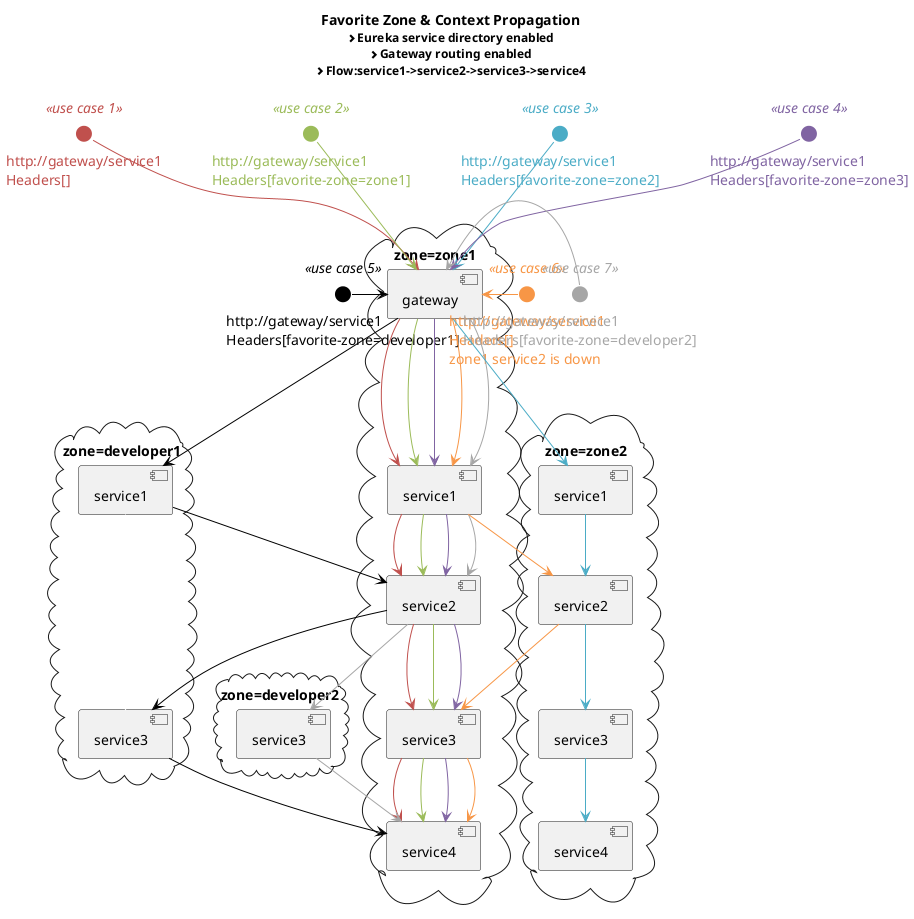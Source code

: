 @startuml
title **Favorite Zone & Context Propagation**\n<size:12><&chevron-right>Eureka service directory enabled\n<size:12><&chevron-right>Gateway routing enabled\n<size:12><&chevron-right>Flow:service1->service2->service3->service4
skinparam interface {
  backgroundColor<<use case 1>> #C0504D
  fontColor<<use case 1>> #C0504D
  borderColor<<use case 1>> #C0504D
  backgroundColor<<use case 2>> #9BBB59
  fontColor<<use case 2>> #9BBB59
  borderColor<<use case 2>> #9BBB59
  backgroundColor<<use case 3>> #4BACC6
  fontColor<<use case 3>> #4BACC6
  borderColor<<use case 3>> #4BACC6
  backgroundColor<<use case 4>> #8064A2
  fontColor<<use case 4>> #8064A2
  borderColor<<use case 4>> #8064A2
  backgroundColor<<use case 5>> Black
  fontColor<<use case 5>> Black
  borderColor<<use case 5>> Black
  backgroundColor<<use case 6>> #F79646
  fontColor<<use case 6>> #F79646
  borderColor<<use case 6>> #F79646
  backgroundColor<<use case 7>> #A6A6A6
  fontColor<<use case 7>> #A6A6A6
  borderColor<<use case 7>> #A6A6A6
}
skinparam component {
  ArrowColor<<use case 1>> #C0504D
  ArrowFontColor<<use case 1>> #C0504D
  ArrowColor<<use case 2>> #9BBB59
  ArrowFontColor<<use case 2>> #9BBB59
  ArrowColor<<use case 3>> #4BACC6
  ArrowFontColor<<use case 3>> #4BACC6
  ArrowColor<<use case 4>> #8064A2
  ArrowFontColor<<use case 4>> #8064A2
  ArrowColor<<use case 5>> Black
  ArrowFontColor<<use case 5>> Black
  ArrowColor<<use case 6>> #F79646
  ArrowFontColor<<use case 6>> #F79646
  ArrowColor<<use case 7>> #A6A6A6
  ArrowFontColor<<use case 7>> #A6A6A6
  ArrowColor<<use case 99>> White
  ArrowFontColor<<use case 99>> White
}

cloud "zone=zone1"{
  [service1] as service11
  [service2] as service21
  [service3] as service31
  [service4] as service41
  [gateway]
}

cloud "zone=zone2"{
  [service1] as service12
  [service2] as service22
  [service3] as service32
  [service4] as service42
}

cloud "zone=developer1"{
  [service1] as developer1Service1
  [service3] as developer1Service3
}

cloud "zone=developer2"{
  [service3] as developer2Service3
}

() "http://gateway/service1\nHeaders[]" as request1 <<use case 1>>
request1 -down-> gateway <<use case 1>>
gateway -down-> service11 <<use case 1>>
service11 -down-> service21 <<use case 1>>
service21 -down-> service31 <<use case 1>>
service31 -down-> service41 <<use case 1>>

() "http://gateway/service1\nHeaders[favorite-zone=zone1]" as request2 <<use case 2>>
request2 -down-> gateway <<use case 2>>
gateway -down-> service11 <<use case 2>>
service11 -down-> service21 <<use case 2>>
service21 -down-> service31 <<use case 2>>
service31 -down-> service41 <<use case 2>>

() "http://gateway/service1\nHeaders[favorite-zone=zone2]" as request3 <<use case 3>>
request3 -down-> gateway <<use case 3>>
gateway -down-> service12 <<use case 3>>
service12 -down-> service22 <<use case 3>>
service22 -down-> service32 <<use case 3>>
service32 -down-> service42 <<use case 3>>

() "http://gateway/service1\nHeaders[favorite-zone=zone3]" as request4 <<use case 4>>
request4 -down-> gateway <<use case 4>>
gateway -down-> service11 <<use case 4>>
service11 -down-> service21 <<use case 4>>
service21 -down-> service31 <<use case 4>>
service31 -down-> service41 <<use case 4>>

() "http://gateway/service1\nHeaders[favorite-zone=developer1]" as request5 <<use case 5>>
request5 -right--> gateway <<use case 5>>
gateway -down-> developer1Service1 <<use case 5>>
developer1Service1 -down..> developer1Service3 <<use case 99>> : ""
developer1Service1 -down-> service21 <<use case 5>>
service21 -down-> developer1Service3 <<use case 5>>
developer1Service3 -down-> service41 <<use case 5>>

() "http://gateway/service1\nHeaders[]\nzone1 service2 is down" as request6 <<use case 6>>
request6 -left--> gateway <<use case 6>>
gateway -down--> service11 <<use case 6>>
service11 -down-> service22 <<use case 6>>
service22 -down-> service31 <<use case 6>>
service31 -down-> service41 <<use case 6>>

() "http://gateway/service1\nHeaders[favorite-zone=developer2]" as request7 <<use case 7>>
request7 -right--> gateway <<use case 7>>
gateway -down--> service11 <<use case 7>>
service11 -down-> service21 <<use case 7>>
service21 -down-> developer2Service3 <<use case 7>>
developer2Service3 -down-> service41 <<use case 7>>
@enduml